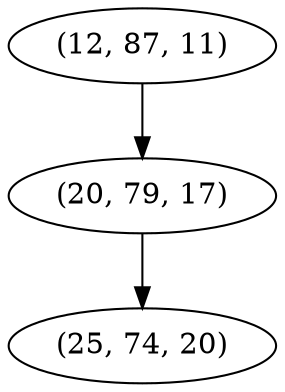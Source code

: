 digraph tree {
    "(12, 87, 11)";
    "(20, 79, 17)";
    "(25, 74, 20)";
    "(12, 87, 11)" -> "(20, 79, 17)";
    "(20, 79, 17)" -> "(25, 74, 20)";
}
